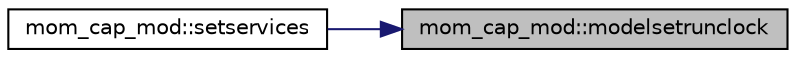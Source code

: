 digraph "mom_cap_mod::modelsetrunclock"
{
 // INTERACTIVE_SVG=YES
 // LATEX_PDF_SIZE
  edge [fontname="Helvetica",fontsize="10",labelfontname="Helvetica",labelfontsize="10"];
  node [fontname="Helvetica",fontsize="10",shape=record];
  rankdir="RL";
  Node1 [label="mom_cap_mod::modelsetrunclock",height=0.2,width=0.4,color="black", fillcolor="grey75", style="filled", fontcolor="black",tooltip=" "];
  Node1 -> Node2 [dir="back",color="midnightblue",fontsize="10",style="solid",fontname="Helvetica"];
  Node2 [label="mom_cap_mod::setservices",height=0.2,width=0.4,color="black", fillcolor="white", style="filled",URL="$namespacemom__cap__mod.html#ae0439afc4c901d9850515768bdaaed09",tooltip="NUOPC SetService method is the only public entry point. SetServices registers all of the user-provide..."];
}
